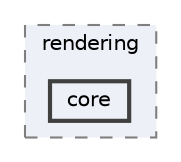 digraph "engine/src/rendering/core"
{
 // LATEX_PDF_SIZE
  bgcolor="transparent";
  edge [fontname=Helvetica,fontsize=10,labelfontname=Helvetica,labelfontsize=10];
  node [fontname=Helvetica,fontsize=10,shape=box,height=0.2,width=0.4];
  compound=true
  subgraph clusterdir_c82fe33ead33fcc3829b24ace9891300 {
    graph [ bgcolor="#edf0f7", pencolor="grey50", label="rendering", fontname=Helvetica,fontsize=10 style="filled,dashed", URL="dir_c82fe33ead33fcc3829b24ace9891300.html",tooltip=""]
  dir_0d9fd5a03b7c3c7e85b2c41a9b761a09 [label="core", fillcolor="#edf0f7", color="grey25", style="filled,bold", URL="dir_0d9fd5a03b7c3c7e85b2c41a9b761a09.html",tooltip=""];
  }
}
